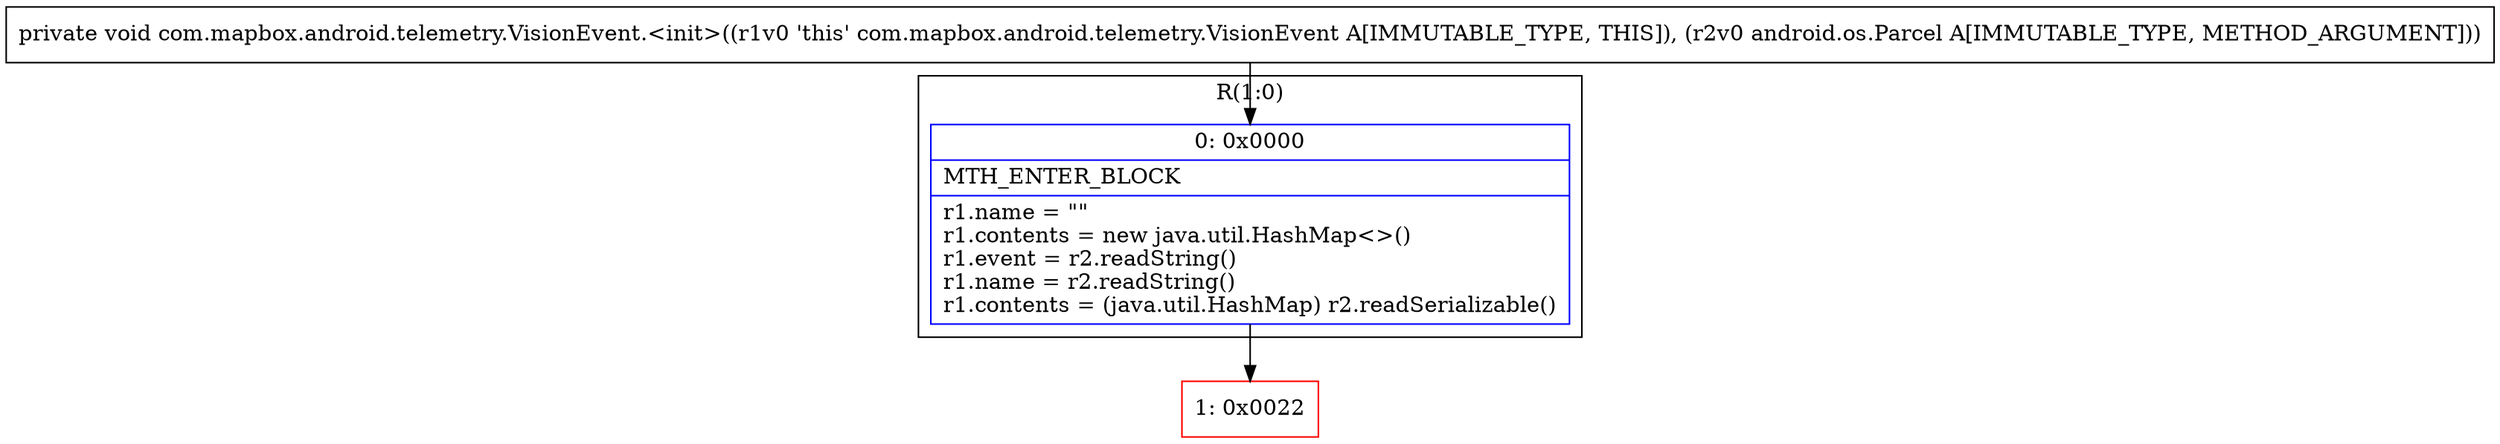 digraph "CFG forcom.mapbox.android.telemetry.VisionEvent.\<init\>(Landroid\/os\/Parcel;)V" {
subgraph cluster_Region_118785261 {
label = "R(1:0)";
node [shape=record,color=blue];
Node_0 [shape=record,label="{0\:\ 0x0000|MTH_ENTER_BLOCK\l|r1.name = \"\"\lr1.contents = new java.util.HashMap\<\>()\lr1.event = r2.readString()\lr1.name = r2.readString()\lr1.contents = (java.util.HashMap) r2.readSerializable()\l}"];
}
Node_1 [shape=record,color=red,label="{1\:\ 0x0022}"];
MethodNode[shape=record,label="{private void com.mapbox.android.telemetry.VisionEvent.\<init\>((r1v0 'this' com.mapbox.android.telemetry.VisionEvent A[IMMUTABLE_TYPE, THIS]), (r2v0 android.os.Parcel A[IMMUTABLE_TYPE, METHOD_ARGUMENT])) }"];
MethodNode -> Node_0;
Node_0 -> Node_1;
}

